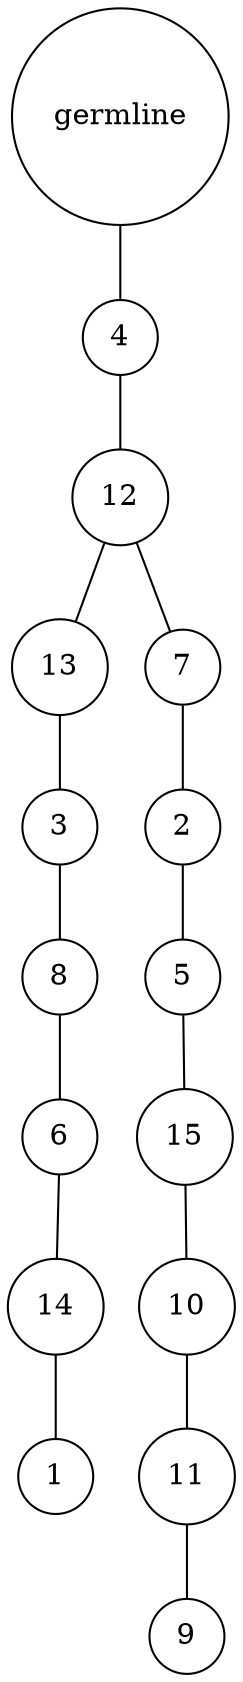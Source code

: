 graph {
	rankdir=UD;
	splines=line;
	node [shape=circle]
	"0x7fbb6b3def10" [label="germline"];
	"0x7fbb6b3def40" [label="4"];
	"0x7fbb6b3def10" -- "0x7fbb6b3def40" ;
	"0x7fbb6b3def70" [label="12"];
	"0x7fbb6b3def40" -- "0x7fbb6b3def70" ;
	"0x7fbb6b3defa0" [label="13"];
	"0x7fbb6b3def70" -- "0x7fbb6b3defa0" ;
	"0x7fbb6b3defd0" [label="3"];
	"0x7fbb6b3defa0" -- "0x7fbb6b3defd0" ;
	"0x7fbb95fdf040" [label="8"];
	"0x7fbb6b3defd0" -- "0x7fbb95fdf040" ;
	"0x7fbb95fdf070" [label="6"];
	"0x7fbb95fdf040" -- "0x7fbb95fdf070" ;
	"0x7fbb95fdf0a0" [label="14"];
	"0x7fbb95fdf070" -- "0x7fbb95fdf0a0" ;
	"0x7fbb95fdf0d0" [label="1"];
	"0x7fbb95fdf0a0" -- "0x7fbb95fdf0d0" ;
	"0x7fbb95fdf100" [label="7"];
	"0x7fbb6b3def70" -- "0x7fbb95fdf100" ;
	"0x7fbb95fdf130" [label="2"];
	"0x7fbb95fdf100" -- "0x7fbb95fdf130" ;
	"0x7fbb95fdf160" [label="5"];
	"0x7fbb95fdf130" -- "0x7fbb95fdf160" ;
	"0x7fbb95fdf190" [label="15"];
	"0x7fbb95fdf160" -- "0x7fbb95fdf190" ;
	"0x7fbb95fdf1c0" [label="10"];
	"0x7fbb95fdf190" -- "0x7fbb95fdf1c0" ;
	"0x7fbb95fdf1f0" [label="11"];
	"0x7fbb95fdf1c0" -- "0x7fbb95fdf1f0" ;
	"0x7fbb95fdf220" [label="9"];
	"0x7fbb95fdf1f0" -- "0x7fbb95fdf220" ;
}
